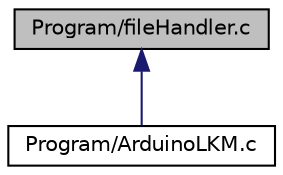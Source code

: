 digraph "Program/fileHandler.c"
{
  edge [fontname="Helvetica",fontsize="10",labelfontname="Helvetica",labelfontsize="10"];
  node [fontname="Helvetica",fontsize="10",shape=record];
  Node1 [label="Program/fileHandler.c",height=0.2,width=0.4,color="black", fillcolor="grey75", style="filled" fontcolor="black"];
  Node1 -> Node2 [dir="back",color="midnightblue",fontsize="10",style="solid"];
  Node2 [label="Program/ArduinoLKM.c",height=0.2,width=0.4,color="black", fillcolor="white", style="filled",URL="$_arduino_l_k_m_8c.html",tooltip="A kernel module for controlling a arduino led project has 2 modes, flash or burst, (suports interruptions) and can be modified on linux user space with echo. "];
}
